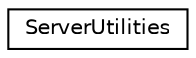digraph "Graphical Class Hierarchy"
{
  edge [fontname="Helvetica",fontsize="10",labelfontname="Helvetica",labelfontsize="10"];
  node [fontname="Helvetica",fontsize="10",shape=record];
  rankdir="LR";
  Node1 [label="ServerUtilities",height=0.2,width=0.4,color="black", fillcolor="white", style="filled",URL="$classapp_1_1utilities_1_1_server_utilities.html"];
}
